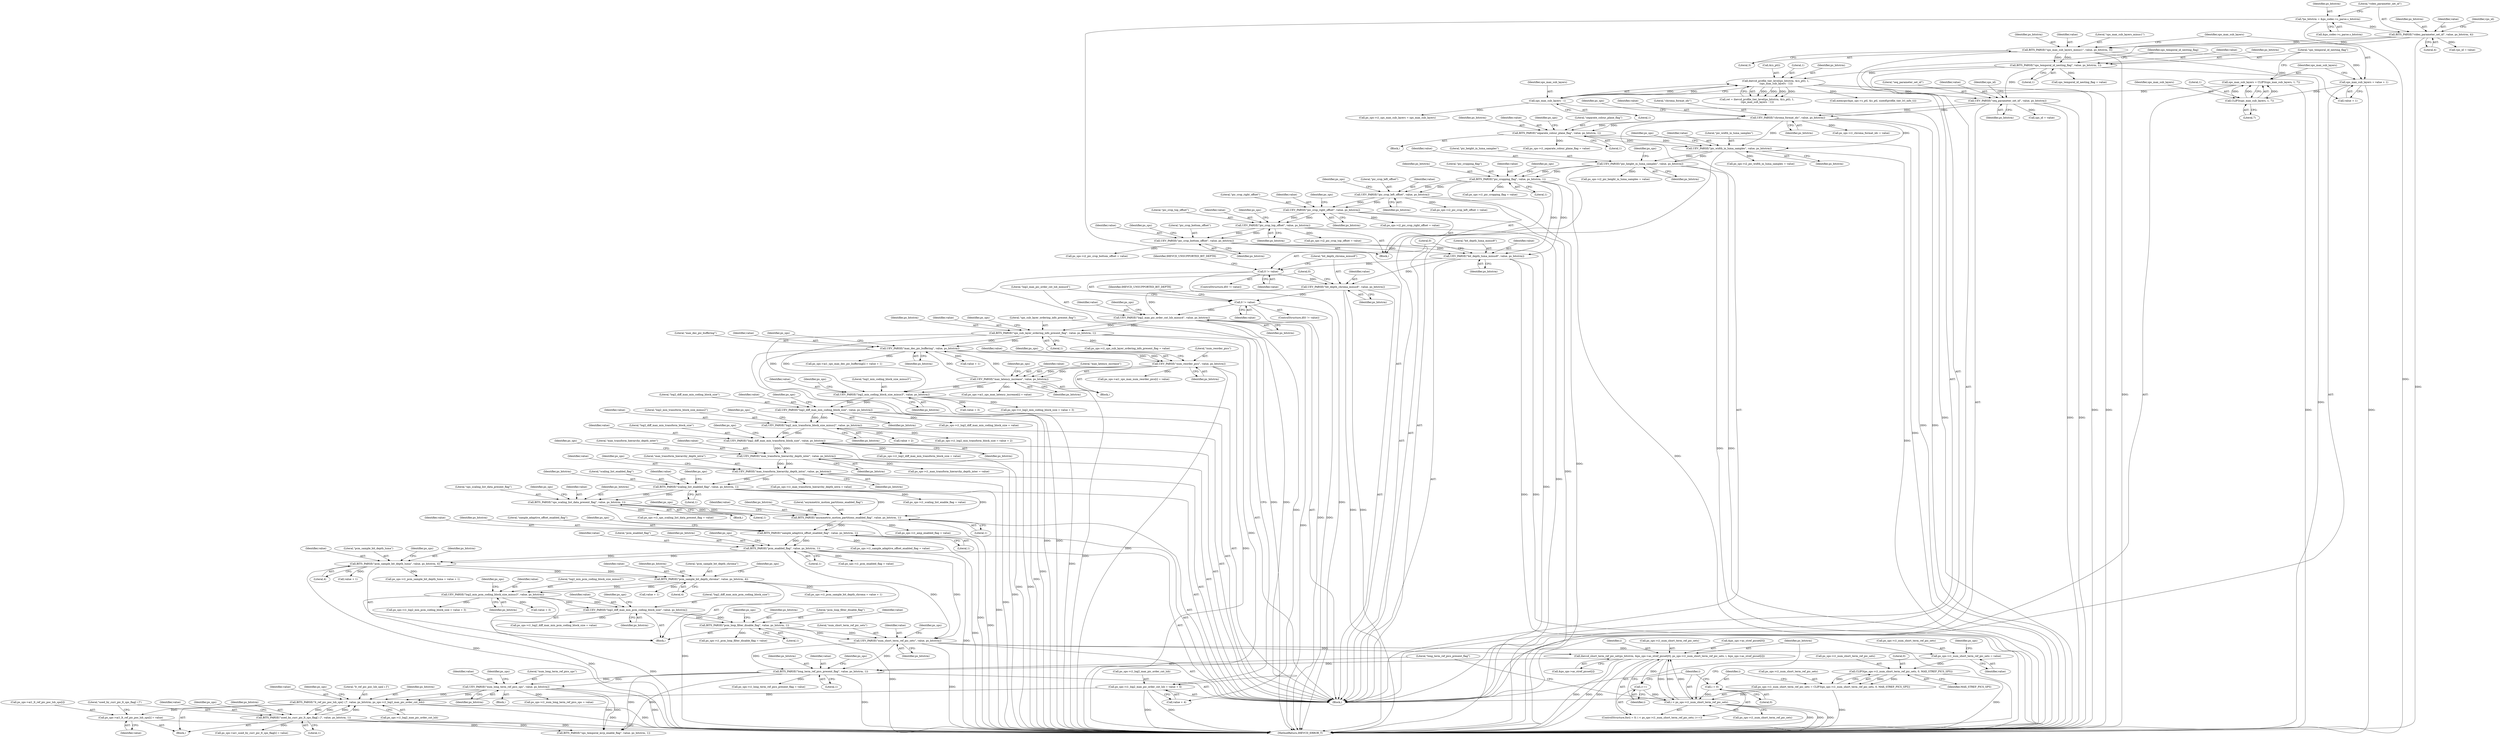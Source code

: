 digraph "0_Android_1ab5ce7e42feccd49e49752e6f58f9097ac5d254@pointer" {
"1000958" [label="(Call,ps_sps->ai1_lt_ref_pic_poc_lsb_sps[i] = value)"];
"1000951" [label="(Call,BITS_PARSE(\"lt_ref_pic_poc_lsb_sps[ i ]\", value, ps_bitstrm, ps_sps->i1_log2_max_pic_order_cnt_lsb))"];
"1000930" [label="(Call,UEV_PARSE(\"num_long_term_ref_pics_sps\", value, ps_bitstrm))"];
"1000915" [label="(Call,BITS_PARSE(\"long_term_ref_pics_present_flag\", value, ps_bitstrm, 1))"];
"1000867" [label="(Call,UEV_PARSE(\"num_short_term_ref_pic_sets\", value, ps_bitstrm))"];
"1000857" [label="(Call,BITS_PARSE(\"pcm_loop_filter_disable_flag\", value, ps_bitstrm, 1))"];
"1000848" [label="(Call,UEV_PARSE(\"log2_diff_max_min_pcm_coding_block_size\", value, ps_bitstrm))"];
"1000837" [label="(Call,UEV_PARSE(\"log2_min_pcm_coding_block_size_minus3\", value, ps_bitstrm))"];
"1000825" [label="(Call,BITS_PARSE(\"pcm_sample_bit_depth_chroma\", value, ps_bitstrm, 4))"];
"1000813" [label="(Call,BITS_PARSE(\"pcm_sample_bit_depth_luma\", value, ps_bitstrm, 4))"];
"1000798" [label="(Call,BITS_PARSE(\"pcm_enabled_flag\", value, ps_bitstrm, 1))"];
"1000788" [label="(Call,BITS_PARSE(\"sample_adaptive_offset_enabled_flag\", value, ps_bitstrm, 1))"];
"1000778" [label="(Call,BITS_PARSE(\"asymmetric_motion_partitions_enabled_flag\", value, ps_bitstrm, 1))"];
"1000753" [label="(Call,BITS_PARSE(\"sps_scaling_list_data_present_flag\", value, ps_bitstrm, 1))"];
"1000734" [label="(Call,BITS_PARSE(\"scaling_list_enabled_flag\", value, ps_bitstrm, 1))"];
"1000725" [label="(Call,UEV_PARSE(\"max_transform_hierarchy_depth_intra\", value, ps_bitstrm))"];
"1000716" [label="(Call,UEV_PARSE(\"max_transform_hierarchy_depth_inter\", value, ps_bitstrm))"];
"1000634" [label="(Call,UEV_PARSE(\"log2_diff_max_min_transform_block_size\", value, ps_bitstrm))"];
"1000623" [label="(Call,UEV_PARSE(\"log2_min_transform_block_size_minus2\", value, ps_bitstrm))"];
"1000614" [label="(Call,UEV_PARSE(\"log2_diff_max_min_coding_block_size\", value, ps_bitstrm))"];
"1000603" [label="(Call,UEV_PARSE(\"log2_min_coding_block_size_minus3\", value, ps_bitstrm))"];
"1000511" [label="(Call,BITS_PARSE(\"sps_sub_layer_ordering_info_present_flag\", value, ps_bitstrm, 1))"];
"1000500" [label="(Call,UEV_PARSE(\"log2_max_pic_order_cnt_lsb_minus4\", value, ps_bitstrm))"];
"1000495" [label="(Call,0 != value)"];
"1000490" [label="(Call,UEV_PARSE(\"bit_depth_chroma_minus8\", value, ps_bitstrm))"];
"1000485" [label="(Call,0 != value)"];
"1000480" [label="(Call,UEV_PARSE(\"bit_depth_luma_minus8\", value, ps_bitstrm))"];
"1000449" [label="(Call,UEV_PARSE(\"pic_crop_bottom_offset\", value, ps_bitstrm))"];
"1000440" [label="(Call,UEV_PARSE(\"pic_crop_top_offset\", value, ps_bitstrm))"];
"1000431" [label="(Call,UEV_PARSE(\"pic_crop_right_offset\", value, ps_bitstrm))"];
"1000422" [label="(Call,UEV_PARSE(\"pic_crop_left_offset\", value, ps_bitstrm))"];
"1000407" [label="(Call,BITS_PARSE(\"pic_cropping_flag\", value, ps_bitstrm, 1))"];
"1000313" [label="(Call,UEV_PARSE(\"pic_height_in_luma_samples\", value, ps_bitstrm))"];
"1000304" [label="(Call,UEV_PARSE(\"pic_width_in_luma_samples\", value, ps_bitstrm))"];
"1000287" [label="(Call,BITS_PARSE(\"separate_colour_plane_flag\", value, ps_bitstrm, 1))"];
"1000253" [label="(Call,UEV_PARSE(\"chroma_format_idc\", value, ps_bitstrm))"];
"1000182" [label="(Call,UEV_PARSE(\"seq_parameter_set_id\", value, ps_bitstrm))"];
"1000164" [label="(Call,BITS_PARSE(\"sps_temporal_id_nesting_flag\", value, ps_bitstrm, 1))"];
"1000148" [label="(Call,BITS_PARSE(\"sps_max_sub_layers_minus1\", value, ps_bitstrm, 3))"];
"1000132" [label="(Call,BITS_PARSE(\"video_parameter_set_id\", value, ps_bitstrm, 4))"];
"1000124" [label="(Call,*ps_bitstrm = &ps_codec->s_parse.s_bitstrm)"];
"1000174" [label="(Call,ihevcd_profile_tier_level(ps_bitstrm, &(s_ptl), 1,\n (sps_max_sub_layers - 1)))"];
"1000179" [label="(Call,sps_max_sub_layers - 1)"];
"1000158" [label="(Call,sps_max_sub_layers = CLIP3(sps_max_sub_layers, 1, 7))"];
"1000160" [label="(Call,CLIP3(sps_max_sub_layers, 1, 7))"];
"1000153" [label="(Call,sps_max_sub_layers = value + 1)"];
"1000592" [label="(Call,UEV_PARSE(\"max_latency_increase\", value, ps_bitstrm))"];
"1000566" [label="(Call,UEV_PARSE(\"num_reorder_pics\", value, ps_bitstrm))"];
"1000542" [label="(Call,UEV_PARSE(\"max_dec_pic_buffering\", value, ps_bitstrm))"];
"1000897" [label="(Call,ihevcd_short_term_ref_pic_set(ps_bitstrm, &ps_sps->as_stref_picset[0], ps_sps->i1_num_short_term_ref_pic_sets, i, &ps_sps->as_stref_picset[i]))"];
"1000890" [label="(Call,i < ps_sps->i1_num_short_term_ref_pic_sets)"];
"1000887" [label="(Call,i = 0)"];
"1000895" [label="(Call,i++)"];
"1000876" [label="(Call,ps_sps->i1_num_short_term_ref_pic_sets = CLIP3(ps_sps->i1_num_short_term_ref_pic_sets, 0, MAX_STREF_PICS_SPS))"];
"1000880" [label="(Call,CLIP3(ps_sps->i1_num_short_term_ref_pic_sets, 0, MAX_STREF_PICS_SPS))"];
"1000871" [label="(Call,ps_sps->i1_num_short_term_ref_pic_sets = value)"];
"1000965" [label="(Call,BITS_PARSE(\"used_by_curr_pic_lt_sps_flag[ i ]\", value, ps_bitstrm, 1))"];
"1000504" [label="(Call,ps_sps->i1_log2_max_pic_order_cnt_lsb = value + 4)"];
"1000716" [label="(Call,UEV_PARSE(\"max_transform_hierarchy_depth_inter\", value, ps_bitstrm))"];
"1000494" [label="(ControlStructure,if(0 != value))"];
"1000568" [label="(Identifier,value)"];
"1000887" [label="(Call,i = 0)"];
"1000310" [label="(Identifier,ps_sps)"];
"1000839" [label="(Identifier,value)"];
"1000966" [label="(Literal,\"used_by_curr_pic_lt_sps_flag[ i ]\")"];
"1000959" [label="(Call,ps_sps->ai1_lt_ref_pic_poc_lsb_sps[i])"];
"1000792" [label="(Literal,1)"];
"1000931" [label="(Literal,\"num_long_term_ref_pics_sps\")"];
"1000725" [label="(Call,UEV_PARSE(\"max_transform_hierarchy_depth_intra\", value, ps_bitstrm))"];
"1000614" [label="(Call,UEV_PARSE(\"log2_diff_max_min_coding_block_size\", value, ps_bitstrm))"];
"1000609" [label="(Identifier,ps_sps)"];
"1000916" [label="(Literal,\"long_term_ref_pics_present_flag\")"];
"1000126" [label="(Call,&ps_codec->s_parse.s_bitstrm)"];
"1000181" [label="(Literal,1)"];
"1000970" [label="(Call,ps_sps->ai1_used_by_curr_pic_lt_sps_flag[i] = value)"];
"1000953" [label="(Identifier,value)"];
"1000599" [label="(Identifier,ps_sps)"];
"1000440" [label="(Call,UEV_PARSE(\"pic_crop_top_offset\", value, ps_bitstrm))"];
"1000898" [label="(Identifier,ps_bitstrm)"];
"1000434" [label="(Identifier,ps_bitstrm)"];
"1000135" [label="(Identifier,ps_bitstrm)"];
"1000149" [label="(Literal,\"sps_max_sub_layers_minus1\")"];
"1000728" [label="(Identifier,ps_bitstrm)"];
"1000502" [label="(Identifier,value)"];
"1000449" [label="(Call,UEV_PARSE(\"pic_crop_bottom_offset\", value, ps_bitstrm))"];
"1000876" [label="(Call,ps_sps->i1_num_short_term_ref_pic_sets = CLIP3(ps_sps->i1_num_short_term_ref_pic_sets, 0, MAX_STREF_PICS_SPS))"];
"1000182" [label="(Call,UEV_PARSE(\"seq_parameter_set_id\", value, ps_bitstrm))"];
"1000596" [label="(Call,ps_sps->ai1_sps_max_latency_increase[i] = value)"];
"1000549" [label="(Identifier,ps_sps)"];
"1000453" [label="(Call,ps_sps->i2_pic_crop_bottom_offset = value)"];
"1000259" [label="(Identifier,ps_sps)"];
"1000496" [label="(Literal,0)"];
"1000782" [label="(Literal,1)"];
"1000838" [label="(Literal,\"log2_min_pcm_coding_block_size_minus3\")"];
"1000834" [label="(Call,value + 1)"];
"1000758" [label="(Call,ps_sps->i1_sps_scaling_list_data_present_flag = value)"];
"1000506" [label="(Identifier,ps_sps)"];
"1000441" [label="(Literal,\"pic_crop_top_offset\")"];
"1000890" [label="(Call,i < ps_sps->i1_num_short_term_ref_pic_sets)"];
"1000895" [label="(Call,i++)"];
"1000818" [label="(Call,ps_sps->i1_pcm_sample_bit_depth_luma = value + 1)"];
"1000877" [label="(Call,ps_sps->i1_num_short_term_ref_pic_sets)"];
"1000815" [label="(Identifier,value)"];
"1000313" [label="(Call,UEV_PARSE(\"pic_height_in_luma_samples\", value, ps_bitstrm))"];
"1000306" [label="(Identifier,value)"];
"1000421" [label="(Block,)"];
"1000253" [label="(Call,UEV_PARSE(\"chroma_format_idc\", value, ps_bitstrm))"];
"1000867" [label="(Call,UEV_PARSE(\"num_short_term_ref_pic_sets\", value, ps_bitstrm))"];
"1000798" [label="(Call,BITS_PARSE(\"pcm_enabled_flag\", value, ps_bitstrm, 1))"];
"1000546" [label="(Call,ps_sps->ai1_sps_max_dec_pic_buffering[i] = value + 1)"];
"1000515" [label="(Literal,1)"];
"1000489" [label="(Identifier,IHEVCD_UNSUPPORTED_BIT_DEPTH)"];
"1000800" [label="(Identifier,value)"];
"1000158" [label="(Call,sps_max_sub_layers = CLIP3(sps_max_sub_layers, 1, 7))"];
"1000626" [label="(Identifier,ps_bitstrm)"];
"1000132" [label="(Call,BITS_PARSE(\"video_parameter_set_id\", value, ps_bitstrm, 4))"];
"1000286" [label="(Block,)"];
"1000961" [label="(Identifier,ps_sps)"];
"1000884" [label="(Literal,0)"];
"1000125" [label="(Identifier,ps_bitstrm)"];
"1000495" [label="(Call,0 != value)"];
"1000159" [label="(Identifier,sps_max_sub_layers)"];
"1000183" [label="(Literal,\"seq_parameter_set_id\")"];
"1000485" [label="(Call,0 != value)"];
"1000443" [label="(Identifier,ps_bitstrm)"];
"1000760" [label="(Identifier,ps_sps)"];
"1000184" [label="(Identifier,value)"];
"1000825" [label="(Call,BITS_PARSE(\"pcm_sample_bit_depth_chroma\", value, ps_bitstrm, 4))"];
"1000161" [label="(Identifier,sps_max_sub_layers)"];
"1000841" [label="(Call,ps_sps->i1_log2_min_pcm_coding_block_size = value + 3)"];
"1000624" [label="(Literal,\"log2_min_transform_block_size_minus2\")"];
"1000428" [label="(Identifier,ps_sps)"];
"1000545" [label="(Identifier,ps_bitstrm)"];
"1000918" [label="(Identifier,ps_bitstrm)"];
"1000892" [label="(Call,ps_sps->i1_num_short_term_ref_pic_sets)"];
"1000881" [label="(Call,ps_sps->i1_num_short_term_ref_pic_sets)"];
"1000799" [label="(Literal,\"pcm_enabled_flag\")"];
"1000843" [label="(Identifier,ps_sps)"];
"1000869" [label="(Identifier,value)"];
"1000977" [label="(Call,BITS_PARSE(\"sps_temporal_mvp_enable_flag\", value, ps_bitstrm, 1))"];
"1000814" [label="(Literal,\"pcm_sample_bit_depth_luma\")"];
"1000737" [label="(Identifier,ps_bitstrm)"];
"1000817" [label="(Literal,4)"];
"1000717" [label="(Literal,\"max_transform_hierarchy_depth_inter\")"];
"1000629" [label="(Identifier,ps_sps)"];
"1000719" [label="(Identifier,ps_bitstrm)"];
"1000425" [label="(Identifier,ps_bitstrm)"];
"1000437" [label="(Identifier,ps_sps)"];
"1000422" [label="(Call,UEV_PARSE(\"pic_crop_left_offset\", value, ps_bitstrm))"];
"1000451" [label="(Identifier,value)"];
"1000595" [label="(Identifier,ps_bitstrm)"];
"1000317" [label="(Call,ps_sps->i2_pic_height_in_luma_samples = value)"];
"1000801" [label="(Identifier,ps_bitstrm)"];
"1000592" [label="(Call,UEV_PARSE(\"max_latency_increase\", value, ps_bitstrm))"];
"1000748" [label="(Block,)"];
"1000886" [label="(ControlStructure,for(i = 0; i < ps_sps->i1_num_short_term_ref_pic_sets; i++))"];
"1000872" [label="(Call,ps_sps->i1_num_short_term_ref_pic_sets)"];
"1000493" [label="(Identifier,ps_bitstrm)"];
"1000410" [label="(Identifier,ps_bitstrm)"];
"1000920" [label="(Call,ps_sps->i1_long_term_ref_pics_present_flag = value)"];
"1000873" [label="(Identifier,ps_sps)"];
"1000955" [label="(Call,ps_sps->i1_log2_max_pic_order_cnt_lsb)"];
"1000735" [label="(Literal,\"scaling_list_enabled_flag\")"];
"1000850" [label="(Identifier,value)"];
"1000832" [label="(Identifier,ps_sps)"];
"1000611" [label="(Call,value + 3)"];
"1000512" [label="(Literal,\"sps_sub_layer_ordering_info_present_flag\")"];
"1000432" [label="(Literal,\"pic_crop_right_offset\")"];
"1000255" [label="(Identifier,value)"];
"1000636" [label="(Identifier,value)"];
"1000187" [label="(Identifier,sps_id)"];
"1000790" [label="(Identifier,value)"];
"1000292" [label="(Call,ps_sps->i1_separate_colour_plane_flag = value)"];
"1000491" [label="(Literal,\"bit_depth_chroma_minus8\")"];
"1000511" [label="(Call,BITS_PARSE(\"sps_sub_layer_ordering_info_present_flag\", value, ps_bitstrm, 1))"];
"1000294" [label="(Identifier,ps_sps)"];
"1000604" [label="(Literal,\"log2_min_coding_block_size_minus3\")"];
"1000908" [label="(Identifier,i)"];
"1000481" [label="(Literal,\"bit_depth_luma_minus8\")"];
"1000727" [label="(Identifier,value)"];
"1000635" [label="(Literal,\"log2_diff_max_min_transform_block_size\")"];
"1000617" [label="(Identifier,ps_bitstrm)"];
"1000497" [label="(Identifier,value)"];
"1000166" [label="(Identifier,value)"];
"1000160" [label="(Call,CLIP3(sps_max_sub_layers, 1, 7))"];
"1000868" [label="(Literal,\"num_short_term_ref_pic_sets\")"];
"1000500" [label="(Call,UEV_PARSE(\"log2_max_pic_order_cnt_lsb_minus4\", value, ps_bitstrm))"];
"1000573" [label="(Identifier,ps_sps)"];
"1001336" [label="(MethodReturn,IHEVCD_ERROR_T)"];
"1000518" [label="(Identifier,ps_sps)"];
"1000174" [label="(Call,ihevcd_profile_tier_level(ps_bitstrm, &(s_ptl), 1,\n (sps_max_sub_layers - 1)))"];
"1000167" [label="(Identifier,ps_bitstrm)"];
"1000933" [label="(Identifier,ps_bitstrm)"];
"1000930" [label="(Call,UEV_PARSE(\"num_long_term_ref_pics_sps\", value, ps_bitstrm))"];
"1000631" [label="(Call,value + 2)"];
"1000870" [label="(Identifier,ps_bitstrm)"];
"1000820" [label="(Identifier,ps_sps)"];
"1000864" [label="(Identifier,ps_sps)"];
"1000634" [label="(Call,UEV_PARSE(\"log2_diff_max_min_transform_block_size\", value, ps_bitstrm))"];
"1000486" [label="(Literal,0)"];
"1000304" [label="(Call,UEV_PARSE(\"pic_width_in_luma_samples\", value, ps_bitstrm))"];
"1000952" [label="(Literal,\"lt_ref_pic_poc_lsb_sps[ i ]\")"];
"1000720" [label="(Call,ps_sps->i1_max_transform_hierarchy_depth_inter = value)"];
"1000501" [label="(Literal,\"log2_max_pic_order_cnt_lsb_minus4\")"];
"1000423" [label="(Literal,\"pic_crop_left_offset\")"];
"1000170" [label="(Identifier,sps_temporal_id_nesting_flag)"];
"1000875" [label="(Identifier,value)"];
"1000783" [label="(Call,ps_sps->i1_amp_enabled_flag = value)"];
"1000168" [label="(Literal,1)"];
"1000288" [label="(Literal,\"separate_colour_plane_flag\")"];
"1000967" [label="(Identifier,value)"];
"1000455" [label="(Identifier,ps_sps)"];
"1000291" [label="(Literal,1)"];
"1000178" [label="(Literal,1)"];
"1000483" [label="(Identifier,ps_bitstrm)"];
"1000755" [label="(Identifier,value)"];
"1000851" [label="(Identifier,ps_bitstrm)"];
"1000180" [label="(Identifier,sps_max_sub_layers)"];
"1000905" [label="(Call,ps_sps->i1_num_short_term_ref_pic_sets)"];
"1000889" [label="(Literal,0)"];
"1000638" [label="(Call,ps_sps->i1_log2_diff_max_min_transform_block_size = value)"];
"1000185" [label="(Identifier,ps_bitstrm)"];
"1000802" [label="(Literal,1)"];
"1000133" [label="(Literal,\"video_parameter_set_id\")"];
"1000897" [label="(Call,ihevcd_short_term_ref_pic_set(ps_bitstrm, &ps_sps->as_stref_picset[0], ps_sps->i1_num_short_term_ref_pic_sets, i, &ps_sps->as_stref_picset[i]))"];
"1000426" [label="(Call,ps_sps->i2_pic_crop_left_offset = value)"];
"1000932" [label="(Identifier,value)"];
"1000514" [label="(Identifier,ps_bitstrm)"];
"1000862" [label="(Call,ps_sps->i1_pcm_loop_filter_disable_flag = value)"];
"1000738" [label="(Literal,1)"];
"1000616" [label="(Identifier,value)"];
"1000936" [label="(Identifier,ps_sps)"];
"1000620" [label="(Identifier,ps_sps)"];
"1000791" [label="(Identifier,ps_bitstrm)"];
"1000314" [label="(Literal,\"pic_height_in_luma_samples\")"];
"1000287" [label="(Call,BITS_PARSE(\"separate_colour_plane_flag\", value, ps_bitstrm, 1))"];
"1000857" [label="(Call,BITS_PARSE(\"pcm_loop_filter_disable_flag\", value, ps_bitstrm, 1))"];
"1000618" [label="(Call,ps_sps->i1_log2_diff_max_min_coding_block_size = value)"];
"1000154" [label="(Identifier,sps_max_sub_layers)"];
"1000607" [label="(Call,ps_sps->i1_log2_min_coding_block_size = value + 3)"];
"1000505" [label="(Call,ps_sps->i1_log2_max_pic_order_cnt_lsb)"];
"1000954" [label="(Identifier,ps_bitstrm)"];
"1000424" [label="(Identifier,value)"];
"1000917" [label="(Identifier,value)"];
"1000136" [label="(Literal,4)"];
"1000973" [label="(Identifier,ps_sps)"];
"1000718" [label="(Identifier,value)"];
"1000155" [label="(Call,value + 1)"];
"1000965" [label="(Call,BITS_PARSE(\"used_by_curr_pic_lt_sps_flag[ i ]\", value, ps_bitstrm, 1))"];
"1000137" [label="(Call,vps_id = value)"];
"1000433" [label="(Identifier,value)"];
"1000627" [label="(Call,ps_sps->i1_log2_min_transform_block_size = value + 2)"];
"1000785" [label="(Identifier,ps_sps)"];
"1000860" [label="(Identifier,ps_bitstrm)"];
"1000637" [label="(Identifier,ps_bitstrm)"];
"1000780" [label="(Identifier,value)"];
"1000319" [label="(Identifier,ps_sps)"];
"1000570" [label="(Call,ps_sps->ai1_sps_max_num_reorder_pics[i] = value)"];
"1000552" [label="(Call,value + 1)"];
"1000968" [label="(Identifier,ps_bitstrm)"];
"1000951" [label="(Call,BITS_PARSE(\"lt_ref_pic_poc_lsb_sps[ i ]\", value, ps_bitstrm, ps_sps->i1_log2_max_pic_order_cnt_lsb))"];
"1000315" [label="(Identifier,value)"];
"1000431" [label="(Call,UEV_PARSE(\"pic_crop_right_offset\", value, ps_bitstrm))"];
"1000162" [label="(Literal,1)"];
"1000503" [label="(Identifier,ps_bitstrm)"];
"1000508" [label="(Call,value + 4)"];
"1000739" [label="(Call,ps_sps->i1_scaling_list_enable_flag = value)"];
"1000407" [label="(Call,BITS_PARSE(\"pic_cropping_flag\", value, ps_bitstrm, 1))"];
"1000793" [label="(Call,ps_sps->i1_sample_adaptive_offset_enabled_flag = value)"];
"1000594" [label="(Identifier,value)"];
"1000813" [label="(Call,BITS_PARSE(\"pcm_sample_bit_depth_luma\", value, ps_bitstrm, 4))"];
"1000615" [label="(Literal,\"log2_diff_max_min_coding_block_size\")"];
"1000442" [label="(Identifier,value)"];
"1000152" [label="(Literal,3)"];
"1000969" [label="(Literal,1)"];
"1000734" [label="(Call,BITS_PARSE(\"scaling_list_enabled_flag\", value, ps_bitstrm, 1))"];
"1000605" [label="(Identifier,value)"];
"1000444" [label="(Call,ps_sps->i2_pic_crop_top_offset = value)"];
"1000731" [label="(Identifier,ps_sps)"];
"1000164" [label="(Call,BITS_PARSE(\"sps_temporal_id_nesting_flag\", value, ps_bitstrm, 1))"];
"1000480" [label="(Call,UEV_PARSE(\"bit_depth_luma_minus8\", value, ps_bitstrm))"];
"1000827" [label="(Identifier,value)"];
"1000412" [label="(Call,ps_sps->i1_pic_cropping_flag = value)"];
"1000840" [label="(Identifier,ps_bitstrm)"];
"1000408" [label="(Literal,\"pic_cropping_flag\")"];
"1000729" [label="(Call,ps_sps->i1_max_transform_hierarchy_depth_intra = value)"];
"1000541" [label="(Block,)"];
"1000899" [label="(Call,&ps_sps->as_stref_picset[0])"];
"1000858" [label="(Literal,\"pcm_loop_filter_disable_flag\")"];
"1000603" [label="(Call,UEV_PARSE(\"log2_min_coding_block_size_minus3\", value, ps_bitstrm))"];
"1000316" [label="(Identifier,ps_bitstrm)"];
"1000543" [label="(Literal,\"max_dec_pic_buffering\")"];
"1000919" [label="(Literal,1)"];
"1000756" [label="(Identifier,ps_bitstrm)"];
"1000124" [label="(Call,*ps_bitstrm = &ps_codec->s_parse.s_bitstrm)"];
"1000450" [label="(Literal,\"pic_crop_bottom_offset\")"];
"1000736" [label="(Identifier,value)"];
"1000179" [label="(Call,sps_max_sub_layers - 1)"];
"1000513" [label="(Identifier,value)"];
"1000888" [label="(Identifier,i)"];
"1000169" [label="(Call,sps_temporal_id_nesting_flag = value)"];
"1000722" [label="(Identifier,ps_sps)"];
"1000290" [label="(Identifier,ps_bitstrm)"];
"1000134" [label="(Identifier,value)"];
"1000803" [label="(Call,ps_sps->i1_pcm_enabled_flag = value)"];
"1000816" [label="(Identifier,ps_bitstrm)"];
"1000788" [label="(Call,BITS_PARSE(\"sample_adaptive_offset_enabled_flag\", value, ps_bitstrm, 1))"];
"1000781" [label="(Identifier,ps_bitstrm)"];
"1000446" [label="(Identifier,ps_sps)"];
"1000175" [label="(Identifier,ps_bitstrm)"];
"1000871" [label="(Call,ps_sps->i1_num_short_term_ref_pic_sets = value)"];
"1000854" [label="(Identifier,ps_sps)"];
"1000852" [label="(Call,ps_sps->i1_log2_diff_max_min_pcm_coding_block_size = value)"];
"1000569" [label="(Identifier,ps_bitstrm)"];
"1000411" [label="(Literal,1)"];
"1000929" [label="(Block,)"];
"1000778" [label="(Call,BITS_PARSE(\"asymmetric_motion_partitions_enabled_flag\", value, ps_bitstrm, 1))"];
"1000482" [label="(Identifier,value)"];
"1000435" [label="(Call,ps_sps->i2_pic_crop_right_offset = value)"];
"1000544" [label="(Identifier,value)"];
"1000805" [label="(Identifier,ps_sps)"];
"1000950" [label="(Block,)"];
"1000305" [label="(Literal,\"pic_width_in_luma_samples\")"];
"1000186" [label="(Call,sps_id = value)"];
"1000779" [label="(Literal,\"asymmetric_motion_partitions_enabled_flag\")"];
"1000256" [label="(Identifier,ps_bitstrm)"];
"1000138" [label="(Identifier,vps_id)"];
"1000757" [label="(Literal,1)"];
"1000492" [label="(Identifier,value)"];
"1000499" [label="(Identifier,IHEVCD_UNSUPPORTED_BIT_DEPTH)"];
"1000566" [label="(Call,UEV_PARSE(\"num_reorder_pics\", value, ps_bitstrm))"];
"1000880" [label="(Call,CLIP3(ps_sps->i1_num_short_term_ref_pic_sets, 0, MAX_STREF_PICS_SPS))"];
"1000915" [label="(Call,BITS_PARSE(\"long_term_ref_pics_present_flag\", value, ps_bitstrm, 1))"];
"1000958" [label="(Call,ps_sps->ai1_lt_ref_pic_poc_lsb_sps[i] = value)"];
"1000172" [label="(Call,ret = ihevcd_profile_tier_level(ps_bitstrm, &(s_ptl), 1,\n (sps_max_sub_layers - 1)))"];
"1000934" [label="(Call,ps_sps->i1_num_long_term_ref_pics_sps = value)"];
"1000640" [label="(Identifier,ps_sps)"];
"1000484" [label="(ControlStructure,if(0 != value))"];
"1000789" [label="(Literal,\"sample_adaptive_offset_enabled_flag\")"];
"1000504" [label="(Call,ps_sps->i1_log2_max_pic_order_cnt_lsb = value + 4)"];
"1000859" [label="(Identifier,value)"];
"1000828" [label="(Identifier,ps_bitstrm)"];
"1000741" [label="(Identifier,ps_sps)"];
"1000606" [label="(Identifier,ps_bitstrm)"];
"1000153" [label="(Call,sps_max_sub_layers = value + 1)"];
"1000163" [label="(Literal,7)"];
"1000490" [label="(Call,UEV_PARSE(\"bit_depth_chroma_minus8\", value, ps_bitstrm))"];
"1000244" [label="(Call,memcpy(&ps_sps->s_ptl, &s_ptl, sizeof(profile_tier_lvl_info_t)))"];
"1000487" [label="(Identifier,value)"];
"1000896" [label="(Identifier,i)"];
"1000257" [label="(Call,ps_sps->i1_chroma_format_idc = value)"];
"1000452" [label="(Identifier,ps_bitstrm)"];
"1000148" [label="(Call,BITS_PARSE(\"sps_max_sub_layers_minus1\", value, ps_bitstrm, 3))"];
"1000542" [label="(Call,UEV_PARSE(\"max_dec_pic_buffering\", value, ps_bitstrm))"];
"1000826" [label="(Literal,\"pcm_sample_bit_depth_chroma\")"];
"1000176" [label="(Call,&(s_ptl))"];
"1000623" [label="(Call,UEV_PARSE(\"log2_min_transform_block_size_minus2\", value, ps_bitstrm))"];
"1000567" [label="(Literal,\"num_reorder_pics\")"];
"1000593" [label="(Literal,\"max_latency_increase\")"];
"1000795" [label="(Identifier,ps_sps)"];
"1000837" [label="(Call,UEV_PARSE(\"log2_min_pcm_coding_block_size_minus3\", value, ps_bitstrm))"];
"1000307" [label="(Identifier,ps_bitstrm)"];
"1000822" [label="(Call,value + 1)"];
"1000812" [label="(Block,)"];
"1000409" [label="(Identifier,value)"];
"1000909" [label="(Call,&ps_sps->as_stref_picset[i])"];
"1000922" [label="(Identifier,ps_sps)"];
"1000849" [label="(Literal,\"log2_diff_max_min_pcm_coding_block_size\")"];
"1000891" [label="(Identifier,i)"];
"1000753" [label="(Call,BITS_PARSE(\"sps_scaling_list_data_present_flag\", value, ps_bitstrm, 1))"];
"1000151" [label="(Identifier,ps_bitstrm)"];
"1000829" [label="(Literal,4)"];
"1000625" [label="(Identifier,value)"];
"1000229" [label="(Call,ps_sps->i1_sps_max_sub_layers = sps_max_sub_layers)"];
"1000861" [label="(Literal,1)"];
"1000516" [label="(Call,ps_sps->i1_sps_sub_layer_ordering_info_present_flag = value)"];
"1000754" [label="(Literal,\"sps_scaling_list_data_present_flag\")"];
"1000830" [label="(Call,ps_sps->i1_pcm_sample_bit_depth_chroma = value + 1)"];
"1000308" [label="(Call,ps_sps->i2_pic_width_in_luma_samples = value)"];
"1000165" [label="(Literal,\"sps_temporal_id_nesting_flag\")"];
"1000964" [label="(Identifier,value)"];
"1000885" [label="(Identifier,MAX_STREF_PICS_SPS)"];
"1000848" [label="(Call,UEV_PARSE(\"log2_diff_max_min_pcm_coding_block_size\", value, ps_bitstrm))"];
"1000108" [label="(Block,)"];
"1000845" [label="(Call,value + 3)"];
"1000289" [label="(Identifier,value)"];
"1000150" [label="(Identifier,value)"];
"1000254" [label="(Literal,\"chroma_format_idc\")"];
"1000878" [label="(Identifier,ps_sps)"];
"1000726" [label="(Literal,\"max_transform_hierarchy_depth_intra\")"];
"1000414" [label="(Identifier,ps_sps)"];
"1000958" -> "1000950"  [label="AST: "];
"1000958" -> "1000964"  [label="CFG: "];
"1000959" -> "1000958"  [label="AST: "];
"1000964" -> "1000958"  [label="AST: "];
"1000966" -> "1000958"  [label="CFG: "];
"1000958" -> "1001336"  [label="DDG: "];
"1000951" -> "1000958"  [label="DDG: "];
"1000951" -> "1000950"  [label="AST: "];
"1000951" -> "1000955"  [label="CFG: "];
"1000952" -> "1000951"  [label="AST: "];
"1000953" -> "1000951"  [label="AST: "];
"1000954" -> "1000951"  [label="AST: "];
"1000955" -> "1000951"  [label="AST: "];
"1000961" -> "1000951"  [label="CFG: "];
"1000951" -> "1001336"  [label="DDG: "];
"1000951" -> "1001336"  [label="DDG: "];
"1000930" -> "1000951"  [label="DDG: "];
"1000930" -> "1000951"  [label="DDG: "];
"1000965" -> "1000951"  [label="DDG: "];
"1000965" -> "1000951"  [label="DDG: "];
"1000504" -> "1000951"  [label="DDG: "];
"1000951" -> "1000965"  [label="DDG: "];
"1000951" -> "1000965"  [label="DDG: "];
"1000930" -> "1000929"  [label="AST: "];
"1000930" -> "1000933"  [label="CFG: "];
"1000931" -> "1000930"  [label="AST: "];
"1000932" -> "1000930"  [label="AST: "];
"1000933" -> "1000930"  [label="AST: "];
"1000936" -> "1000930"  [label="CFG: "];
"1000930" -> "1001336"  [label="DDG: "];
"1000915" -> "1000930"  [label="DDG: "];
"1000915" -> "1000930"  [label="DDG: "];
"1000930" -> "1000934"  [label="DDG: "];
"1000930" -> "1000977"  [label="DDG: "];
"1000930" -> "1000977"  [label="DDG: "];
"1000915" -> "1000108"  [label="AST: "];
"1000915" -> "1000919"  [label="CFG: "];
"1000916" -> "1000915"  [label="AST: "];
"1000917" -> "1000915"  [label="AST: "];
"1000918" -> "1000915"  [label="AST: "];
"1000919" -> "1000915"  [label="AST: "];
"1000922" -> "1000915"  [label="CFG: "];
"1000915" -> "1001336"  [label="DDG: "];
"1000867" -> "1000915"  [label="DDG: "];
"1000867" -> "1000915"  [label="DDG: "];
"1000897" -> "1000915"  [label="DDG: "];
"1000915" -> "1000920"  [label="DDG: "];
"1000915" -> "1000977"  [label="DDG: "];
"1000915" -> "1000977"  [label="DDG: "];
"1000867" -> "1000108"  [label="AST: "];
"1000867" -> "1000870"  [label="CFG: "];
"1000868" -> "1000867"  [label="AST: "];
"1000869" -> "1000867"  [label="AST: "];
"1000870" -> "1000867"  [label="AST: "];
"1000873" -> "1000867"  [label="CFG: "];
"1000867" -> "1001336"  [label="DDG: "];
"1000857" -> "1000867"  [label="DDG: "];
"1000857" -> "1000867"  [label="DDG: "];
"1000798" -> "1000867"  [label="DDG: "];
"1000798" -> "1000867"  [label="DDG: "];
"1000867" -> "1000871"  [label="DDG: "];
"1000867" -> "1000897"  [label="DDG: "];
"1000857" -> "1000812"  [label="AST: "];
"1000857" -> "1000861"  [label="CFG: "];
"1000858" -> "1000857"  [label="AST: "];
"1000859" -> "1000857"  [label="AST: "];
"1000860" -> "1000857"  [label="AST: "];
"1000861" -> "1000857"  [label="AST: "];
"1000864" -> "1000857"  [label="CFG: "];
"1000857" -> "1001336"  [label="DDG: "];
"1000848" -> "1000857"  [label="DDG: "];
"1000848" -> "1000857"  [label="DDG: "];
"1000857" -> "1000862"  [label="DDG: "];
"1000848" -> "1000812"  [label="AST: "];
"1000848" -> "1000851"  [label="CFG: "];
"1000849" -> "1000848"  [label="AST: "];
"1000850" -> "1000848"  [label="AST: "];
"1000851" -> "1000848"  [label="AST: "];
"1000854" -> "1000848"  [label="CFG: "];
"1000848" -> "1001336"  [label="DDG: "];
"1000837" -> "1000848"  [label="DDG: "];
"1000837" -> "1000848"  [label="DDG: "];
"1000848" -> "1000852"  [label="DDG: "];
"1000837" -> "1000812"  [label="AST: "];
"1000837" -> "1000840"  [label="CFG: "];
"1000838" -> "1000837"  [label="AST: "];
"1000839" -> "1000837"  [label="AST: "];
"1000840" -> "1000837"  [label="AST: "];
"1000843" -> "1000837"  [label="CFG: "];
"1000837" -> "1001336"  [label="DDG: "];
"1000825" -> "1000837"  [label="DDG: "];
"1000825" -> "1000837"  [label="DDG: "];
"1000837" -> "1000841"  [label="DDG: "];
"1000837" -> "1000845"  [label="DDG: "];
"1000825" -> "1000812"  [label="AST: "];
"1000825" -> "1000829"  [label="CFG: "];
"1000826" -> "1000825"  [label="AST: "];
"1000827" -> "1000825"  [label="AST: "];
"1000828" -> "1000825"  [label="AST: "];
"1000829" -> "1000825"  [label="AST: "];
"1000832" -> "1000825"  [label="CFG: "];
"1000825" -> "1001336"  [label="DDG: "];
"1000813" -> "1000825"  [label="DDG: "];
"1000813" -> "1000825"  [label="DDG: "];
"1000825" -> "1000830"  [label="DDG: "];
"1000825" -> "1000834"  [label="DDG: "];
"1000813" -> "1000812"  [label="AST: "];
"1000813" -> "1000817"  [label="CFG: "];
"1000814" -> "1000813"  [label="AST: "];
"1000815" -> "1000813"  [label="AST: "];
"1000816" -> "1000813"  [label="AST: "];
"1000817" -> "1000813"  [label="AST: "];
"1000820" -> "1000813"  [label="CFG: "];
"1000813" -> "1001336"  [label="DDG: "];
"1000798" -> "1000813"  [label="DDG: "];
"1000798" -> "1000813"  [label="DDG: "];
"1000813" -> "1000818"  [label="DDG: "];
"1000813" -> "1000822"  [label="DDG: "];
"1000798" -> "1000108"  [label="AST: "];
"1000798" -> "1000802"  [label="CFG: "];
"1000799" -> "1000798"  [label="AST: "];
"1000800" -> "1000798"  [label="AST: "];
"1000801" -> "1000798"  [label="AST: "];
"1000802" -> "1000798"  [label="AST: "];
"1000805" -> "1000798"  [label="CFG: "];
"1000798" -> "1001336"  [label="DDG: "];
"1000788" -> "1000798"  [label="DDG: "];
"1000788" -> "1000798"  [label="DDG: "];
"1000798" -> "1000803"  [label="DDG: "];
"1000788" -> "1000108"  [label="AST: "];
"1000788" -> "1000792"  [label="CFG: "];
"1000789" -> "1000788"  [label="AST: "];
"1000790" -> "1000788"  [label="AST: "];
"1000791" -> "1000788"  [label="AST: "];
"1000792" -> "1000788"  [label="AST: "];
"1000795" -> "1000788"  [label="CFG: "];
"1000788" -> "1001336"  [label="DDG: "];
"1000778" -> "1000788"  [label="DDG: "];
"1000778" -> "1000788"  [label="DDG: "];
"1000788" -> "1000793"  [label="DDG: "];
"1000778" -> "1000108"  [label="AST: "];
"1000778" -> "1000782"  [label="CFG: "];
"1000779" -> "1000778"  [label="AST: "];
"1000780" -> "1000778"  [label="AST: "];
"1000781" -> "1000778"  [label="AST: "];
"1000782" -> "1000778"  [label="AST: "];
"1000785" -> "1000778"  [label="CFG: "];
"1000778" -> "1001336"  [label="DDG: "];
"1000753" -> "1000778"  [label="DDG: "];
"1000753" -> "1000778"  [label="DDG: "];
"1000734" -> "1000778"  [label="DDG: "];
"1000734" -> "1000778"  [label="DDG: "];
"1000778" -> "1000783"  [label="DDG: "];
"1000753" -> "1000748"  [label="AST: "];
"1000753" -> "1000757"  [label="CFG: "];
"1000754" -> "1000753"  [label="AST: "];
"1000755" -> "1000753"  [label="AST: "];
"1000756" -> "1000753"  [label="AST: "];
"1000757" -> "1000753"  [label="AST: "];
"1000760" -> "1000753"  [label="CFG: "];
"1000753" -> "1001336"  [label="DDG: "];
"1000734" -> "1000753"  [label="DDG: "];
"1000734" -> "1000753"  [label="DDG: "];
"1000753" -> "1000758"  [label="DDG: "];
"1000734" -> "1000108"  [label="AST: "];
"1000734" -> "1000738"  [label="CFG: "];
"1000735" -> "1000734"  [label="AST: "];
"1000736" -> "1000734"  [label="AST: "];
"1000737" -> "1000734"  [label="AST: "];
"1000738" -> "1000734"  [label="AST: "];
"1000741" -> "1000734"  [label="CFG: "];
"1000734" -> "1001336"  [label="DDG: "];
"1000725" -> "1000734"  [label="DDG: "];
"1000725" -> "1000734"  [label="DDG: "];
"1000734" -> "1000739"  [label="DDG: "];
"1000725" -> "1000108"  [label="AST: "];
"1000725" -> "1000728"  [label="CFG: "];
"1000726" -> "1000725"  [label="AST: "];
"1000727" -> "1000725"  [label="AST: "];
"1000728" -> "1000725"  [label="AST: "];
"1000731" -> "1000725"  [label="CFG: "];
"1000725" -> "1001336"  [label="DDG: "];
"1000716" -> "1000725"  [label="DDG: "];
"1000716" -> "1000725"  [label="DDG: "];
"1000725" -> "1000729"  [label="DDG: "];
"1000716" -> "1000108"  [label="AST: "];
"1000716" -> "1000719"  [label="CFG: "];
"1000717" -> "1000716"  [label="AST: "];
"1000718" -> "1000716"  [label="AST: "];
"1000719" -> "1000716"  [label="AST: "];
"1000722" -> "1000716"  [label="CFG: "];
"1000716" -> "1001336"  [label="DDG: "];
"1000634" -> "1000716"  [label="DDG: "];
"1000634" -> "1000716"  [label="DDG: "];
"1000716" -> "1000720"  [label="DDG: "];
"1000634" -> "1000108"  [label="AST: "];
"1000634" -> "1000637"  [label="CFG: "];
"1000635" -> "1000634"  [label="AST: "];
"1000636" -> "1000634"  [label="AST: "];
"1000637" -> "1000634"  [label="AST: "];
"1000640" -> "1000634"  [label="CFG: "];
"1000634" -> "1001336"  [label="DDG: "];
"1000634" -> "1001336"  [label="DDG: "];
"1000623" -> "1000634"  [label="DDG: "];
"1000623" -> "1000634"  [label="DDG: "];
"1000634" -> "1000638"  [label="DDG: "];
"1000623" -> "1000108"  [label="AST: "];
"1000623" -> "1000626"  [label="CFG: "];
"1000624" -> "1000623"  [label="AST: "];
"1000625" -> "1000623"  [label="AST: "];
"1000626" -> "1000623"  [label="AST: "];
"1000629" -> "1000623"  [label="CFG: "];
"1000623" -> "1001336"  [label="DDG: "];
"1000614" -> "1000623"  [label="DDG: "];
"1000614" -> "1000623"  [label="DDG: "];
"1000623" -> "1000627"  [label="DDG: "];
"1000623" -> "1000631"  [label="DDG: "];
"1000614" -> "1000108"  [label="AST: "];
"1000614" -> "1000617"  [label="CFG: "];
"1000615" -> "1000614"  [label="AST: "];
"1000616" -> "1000614"  [label="AST: "];
"1000617" -> "1000614"  [label="AST: "];
"1000620" -> "1000614"  [label="CFG: "];
"1000614" -> "1001336"  [label="DDG: "];
"1000603" -> "1000614"  [label="DDG: "];
"1000603" -> "1000614"  [label="DDG: "];
"1000614" -> "1000618"  [label="DDG: "];
"1000603" -> "1000108"  [label="AST: "];
"1000603" -> "1000606"  [label="CFG: "];
"1000604" -> "1000603"  [label="AST: "];
"1000605" -> "1000603"  [label="AST: "];
"1000606" -> "1000603"  [label="AST: "];
"1000609" -> "1000603"  [label="CFG: "];
"1000603" -> "1001336"  [label="DDG: "];
"1000511" -> "1000603"  [label="DDG: "];
"1000511" -> "1000603"  [label="DDG: "];
"1000592" -> "1000603"  [label="DDG: "];
"1000592" -> "1000603"  [label="DDG: "];
"1000603" -> "1000607"  [label="DDG: "];
"1000603" -> "1000611"  [label="DDG: "];
"1000511" -> "1000108"  [label="AST: "];
"1000511" -> "1000515"  [label="CFG: "];
"1000512" -> "1000511"  [label="AST: "];
"1000513" -> "1000511"  [label="AST: "];
"1000514" -> "1000511"  [label="AST: "];
"1000515" -> "1000511"  [label="AST: "];
"1000518" -> "1000511"  [label="CFG: "];
"1000511" -> "1001336"  [label="DDG: "];
"1000500" -> "1000511"  [label="DDG: "];
"1000500" -> "1000511"  [label="DDG: "];
"1000511" -> "1000516"  [label="DDG: "];
"1000511" -> "1000542"  [label="DDG: "];
"1000511" -> "1000542"  [label="DDG: "];
"1000500" -> "1000108"  [label="AST: "];
"1000500" -> "1000503"  [label="CFG: "];
"1000501" -> "1000500"  [label="AST: "];
"1000502" -> "1000500"  [label="AST: "];
"1000503" -> "1000500"  [label="AST: "];
"1000506" -> "1000500"  [label="CFG: "];
"1000500" -> "1001336"  [label="DDG: "];
"1000495" -> "1000500"  [label="DDG: "];
"1000490" -> "1000500"  [label="DDG: "];
"1000500" -> "1000504"  [label="DDG: "];
"1000500" -> "1000508"  [label="DDG: "];
"1000495" -> "1000494"  [label="AST: "];
"1000495" -> "1000497"  [label="CFG: "];
"1000496" -> "1000495"  [label="AST: "];
"1000497" -> "1000495"  [label="AST: "];
"1000499" -> "1000495"  [label="CFG: "];
"1000501" -> "1000495"  [label="CFG: "];
"1000495" -> "1001336"  [label="DDG: "];
"1000495" -> "1001336"  [label="DDG: "];
"1000490" -> "1000495"  [label="DDG: "];
"1000490" -> "1000108"  [label="AST: "];
"1000490" -> "1000493"  [label="CFG: "];
"1000491" -> "1000490"  [label="AST: "];
"1000492" -> "1000490"  [label="AST: "];
"1000493" -> "1000490"  [label="AST: "];
"1000496" -> "1000490"  [label="CFG: "];
"1000490" -> "1001336"  [label="DDG: "];
"1000490" -> "1001336"  [label="DDG: "];
"1000485" -> "1000490"  [label="DDG: "];
"1000480" -> "1000490"  [label="DDG: "];
"1000485" -> "1000484"  [label="AST: "];
"1000485" -> "1000487"  [label="CFG: "];
"1000486" -> "1000485"  [label="AST: "];
"1000487" -> "1000485"  [label="AST: "];
"1000489" -> "1000485"  [label="CFG: "];
"1000491" -> "1000485"  [label="CFG: "];
"1000485" -> "1001336"  [label="DDG: "];
"1000485" -> "1001336"  [label="DDG: "];
"1000480" -> "1000485"  [label="DDG: "];
"1000480" -> "1000108"  [label="AST: "];
"1000480" -> "1000483"  [label="CFG: "];
"1000481" -> "1000480"  [label="AST: "];
"1000482" -> "1000480"  [label="AST: "];
"1000483" -> "1000480"  [label="AST: "];
"1000486" -> "1000480"  [label="CFG: "];
"1000480" -> "1001336"  [label="DDG: "];
"1000480" -> "1001336"  [label="DDG: "];
"1000449" -> "1000480"  [label="DDG: "];
"1000449" -> "1000480"  [label="DDG: "];
"1000407" -> "1000480"  [label="DDG: "];
"1000407" -> "1000480"  [label="DDG: "];
"1000449" -> "1000421"  [label="AST: "];
"1000449" -> "1000452"  [label="CFG: "];
"1000450" -> "1000449"  [label="AST: "];
"1000451" -> "1000449"  [label="AST: "];
"1000452" -> "1000449"  [label="AST: "];
"1000455" -> "1000449"  [label="CFG: "];
"1000449" -> "1001336"  [label="DDG: "];
"1000440" -> "1000449"  [label="DDG: "];
"1000440" -> "1000449"  [label="DDG: "];
"1000449" -> "1000453"  [label="DDG: "];
"1000440" -> "1000421"  [label="AST: "];
"1000440" -> "1000443"  [label="CFG: "];
"1000441" -> "1000440"  [label="AST: "];
"1000442" -> "1000440"  [label="AST: "];
"1000443" -> "1000440"  [label="AST: "];
"1000446" -> "1000440"  [label="CFG: "];
"1000440" -> "1001336"  [label="DDG: "];
"1000431" -> "1000440"  [label="DDG: "];
"1000431" -> "1000440"  [label="DDG: "];
"1000440" -> "1000444"  [label="DDG: "];
"1000431" -> "1000421"  [label="AST: "];
"1000431" -> "1000434"  [label="CFG: "];
"1000432" -> "1000431"  [label="AST: "];
"1000433" -> "1000431"  [label="AST: "];
"1000434" -> "1000431"  [label="AST: "];
"1000437" -> "1000431"  [label="CFG: "];
"1000431" -> "1001336"  [label="DDG: "];
"1000422" -> "1000431"  [label="DDG: "];
"1000422" -> "1000431"  [label="DDG: "];
"1000431" -> "1000435"  [label="DDG: "];
"1000422" -> "1000421"  [label="AST: "];
"1000422" -> "1000425"  [label="CFG: "];
"1000423" -> "1000422"  [label="AST: "];
"1000424" -> "1000422"  [label="AST: "];
"1000425" -> "1000422"  [label="AST: "];
"1000428" -> "1000422"  [label="CFG: "];
"1000422" -> "1001336"  [label="DDG: "];
"1000407" -> "1000422"  [label="DDG: "];
"1000407" -> "1000422"  [label="DDG: "];
"1000422" -> "1000426"  [label="DDG: "];
"1000407" -> "1000108"  [label="AST: "];
"1000407" -> "1000411"  [label="CFG: "];
"1000408" -> "1000407"  [label="AST: "];
"1000409" -> "1000407"  [label="AST: "];
"1000410" -> "1000407"  [label="AST: "];
"1000411" -> "1000407"  [label="AST: "];
"1000414" -> "1000407"  [label="CFG: "];
"1000407" -> "1001336"  [label="DDG: "];
"1000313" -> "1000407"  [label="DDG: "];
"1000313" -> "1000407"  [label="DDG: "];
"1000407" -> "1000412"  [label="DDG: "];
"1000313" -> "1000108"  [label="AST: "];
"1000313" -> "1000316"  [label="CFG: "];
"1000314" -> "1000313"  [label="AST: "];
"1000315" -> "1000313"  [label="AST: "];
"1000316" -> "1000313"  [label="AST: "];
"1000319" -> "1000313"  [label="CFG: "];
"1000313" -> "1001336"  [label="DDG: "];
"1000313" -> "1001336"  [label="DDG: "];
"1000304" -> "1000313"  [label="DDG: "];
"1000304" -> "1000313"  [label="DDG: "];
"1000313" -> "1000317"  [label="DDG: "];
"1000304" -> "1000108"  [label="AST: "];
"1000304" -> "1000307"  [label="CFG: "];
"1000305" -> "1000304"  [label="AST: "];
"1000306" -> "1000304"  [label="AST: "];
"1000307" -> "1000304"  [label="AST: "];
"1000310" -> "1000304"  [label="CFG: "];
"1000304" -> "1001336"  [label="DDG: "];
"1000287" -> "1000304"  [label="DDG: "];
"1000287" -> "1000304"  [label="DDG: "];
"1000253" -> "1000304"  [label="DDG: "];
"1000253" -> "1000304"  [label="DDG: "];
"1000304" -> "1000308"  [label="DDG: "];
"1000287" -> "1000286"  [label="AST: "];
"1000287" -> "1000291"  [label="CFG: "];
"1000288" -> "1000287"  [label="AST: "];
"1000289" -> "1000287"  [label="AST: "];
"1000290" -> "1000287"  [label="AST: "];
"1000291" -> "1000287"  [label="AST: "];
"1000294" -> "1000287"  [label="CFG: "];
"1000287" -> "1001336"  [label="DDG: "];
"1000253" -> "1000287"  [label="DDG: "];
"1000253" -> "1000287"  [label="DDG: "];
"1000287" -> "1000292"  [label="DDG: "];
"1000253" -> "1000108"  [label="AST: "];
"1000253" -> "1000256"  [label="CFG: "];
"1000254" -> "1000253"  [label="AST: "];
"1000255" -> "1000253"  [label="AST: "];
"1000256" -> "1000253"  [label="AST: "];
"1000259" -> "1000253"  [label="CFG: "];
"1000253" -> "1001336"  [label="DDG: "];
"1000253" -> "1001336"  [label="DDG: "];
"1000182" -> "1000253"  [label="DDG: "];
"1000182" -> "1000253"  [label="DDG: "];
"1000253" -> "1000257"  [label="DDG: "];
"1000182" -> "1000108"  [label="AST: "];
"1000182" -> "1000185"  [label="CFG: "];
"1000183" -> "1000182"  [label="AST: "];
"1000184" -> "1000182"  [label="AST: "];
"1000185" -> "1000182"  [label="AST: "];
"1000187" -> "1000182"  [label="CFG: "];
"1000182" -> "1001336"  [label="DDG: "];
"1000182" -> "1001336"  [label="DDG: "];
"1000164" -> "1000182"  [label="DDG: "];
"1000174" -> "1000182"  [label="DDG: "];
"1000182" -> "1000186"  [label="DDG: "];
"1000164" -> "1000108"  [label="AST: "];
"1000164" -> "1000168"  [label="CFG: "];
"1000165" -> "1000164"  [label="AST: "];
"1000166" -> "1000164"  [label="AST: "];
"1000167" -> "1000164"  [label="AST: "];
"1000168" -> "1000164"  [label="AST: "];
"1000170" -> "1000164"  [label="CFG: "];
"1000164" -> "1001336"  [label="DDG: "];
"1000148" -> "1000164"  [label="DDG: "];
"1000148" -> "1000164"  [label="DDG: "];
"1000164" -> "1000169"  [label="DDG: "];
"1000164" -> "1000174"  [label="DDG: "];
"1000148" -> "1000108"  [label="AST: "];
"1000148" -> "1000152"  [label="CFG: "];
"1000149" -> "1000148"  [label="AST: "];
"1000150" -> "1000148"  [label="AST: "];
"1000151" -> "1000148"  [label="AST: "];
"1000152" -> "1000148"  [label="AST: "];
"1000154" -> "1000148"  [label="CFG: "];
"1000148" -> "1001336"  [label="DDG: "];
"1000132" -> "1000148"  [label="DDG: "];
"1000132" -> "1000148"  [label="DDG: "];
"1000148" -> "1000153"  [label="DDG: "];
"1000148" -> "1000155"  [label="DDG: "];
"1000132" -> "1000108"  [label="AST: "];
"1000132" -> "1000136"  [label="CFG: "];
"1000133" -> "1000132"  [label="AST: "];
"1000134" -> "1000132"  [label="AST: "];
"1000135" -> "1000132"  [label="AST: "];
"1000136" -> "1000132"  [label="AST: "];
"1000138" -> "1000132"  [label="CFG: "];
"1000132" -> "1001336"  [label="DDG: "];
"1000124" -> "1000132"  [label="DDG: "];
"1000132" -> "1000137"  [label="DDG: "];
"1000124" -> "1000108"  [label="AST: "];
"1000124" -> "1000126"  [label="CFG: "];
"1000125" -> "1000124"  [label="AST: "];
"1000126" -> "1000124"  [label="AST: "];
"1000133" -> "1000124"  [label="CFG: "];
"1000124" -> "1001336"  [label="DDG: "];
"1000174" -> "1000172"  [label="AST: "];
"1000174" -> "1000179"  [label="CFG: "];
"1000175" -> "1000174"  [label="AST: "];
"1000176" -> "1000174"  [label="AST: "];
"1000178" -> "1000174"  [label="AST: "];
"1000179" -> "1000174"  [label="AST: "];
"1000172" -> "1000174"  [label="CFG: "];
"1000174" -> "1001336"  [label="DDG: "];
"1000174" -> "1001336"  [label="DDG: "];
"1000174" -> "1000172"  [label="DDG: "];
"1000174" -> "1000172"  [label="DDG: "];
"1000174" -> "1000172"  [label="DDG: "];
"1000174" -> "1000172"  [label="DDG: "];
"1000179" -> "1000174"  [label="DDG: "];
"1000179" -> "1000174"  [label="DDG: "];
"1000174" -> "1000244"  [label="DDG: "];
"1000179" -> "1000181"  [label="CFG: "];
"1000180" -> "1000179"  [label="AST: "];
"1000181" -> "1000179"  [label="AST: "];
"1000179" -> "1001336"  [label="DDG: "];
"1000158" -> "1000179"  [label="DDG: "];
"1000179" -> "1000229"  [label="DDG: "];
"1000158" -> "1000108"  [label="AST: "];
"1000158" -> "1000160"  [label="CFG: "];
"1000159" -> "1000158"  [label="AST: "];
"1000160" -> "1000158"  [label="AST: "];
"1000165" -> "1000158"  [label="CFG: "];
"1000158" -> "1001336"  [label="DDG: "];
"1000160" -> "1000158"  [label="DDG: "];
"1000160" -> "1000158"  [label="DDG: "];
"1000160" -> "1000158"  [label="DDG: "];
"1000160" -> "1000163"  [label="CFG: "];
"1000161" -> "1000160"  [label="AST: "];
"1000162" -> "1000160"  [label="AST: "];
"1000163" -> "1000160"  [label="AST: "];
"1000153" -> "1000160"  [label="DDG: "];
"1000153" -> "1000108"  [label="AST: "];
"1000153" -> "1000155"  [label="CFG: "];
"1000154" -> "1000153"  [label="AST: "];
"1000155" -> "1000153"  [label="AST: "];
"1000159" -> "1000153"  [label="CFG: "];
"1000153" -> "1001336"  [label="DDG: "];
"1000592" -> "1000541"  [label="AST: "];
"1000592" -> "1000595"  [label="CFG: "];
"1000593" -> "1000592"  [label="AST: "];
"1000594" -> "1000592"  [label="AST: "];
"1000595" -> "1000592"  [label="AST: "];
"1000599" -> "1000592"  [label="CFG: "];
"1000592" -> "1001336"  [label="DDG: "];
"1000592" -> "1000542"  [label="DDG: "];
"1000592" -> "1000542"  [label="DDG: "];
"1000566" -> "1000592"  [label="DDG: "];
"1000566" -> "1000592"  [label="DDG: "];
"1000592" -> "1000596"  [label="DDG: "];
"1000566" -> "1000541"  [label="AST: "];
"1000566" -> "1000569"  [label="CFG: "];
"1000567" -> "1000566"  [label="AST: "];
"1000568" -> "1000566"  [label="AST: "];
"1000569" -> "1000566"  [label="AST: "];
"1000573" -> "1000566"  [label="CFG: "];
"1000566" -> "1001336"  [label="DDG: "];
"1000566" -> "1001336"  [label="DDG: "];
"1000542" -> "1000566"  [label="DDG: "];
"1000542" -> "1000566"  [label="DDG: "];
"1000566" -> "1000570"  [label="DDG: "];
"1000542" -> "1000541"  [label="AST: "];
"1000542" -> "1000545"  [label="CFG: "];
"1000543" -> "1000542"  [label="AST: "];
"1000544" -> "1000542"  [label="AST: "];
"1000545" -> "1000542"  [label="AST: "];
"1000549" -> "1000542"  [label="CFG: "];
"1000542" -> "1001336"  [label="DDG: "];
"1000542" -> "1001336"  [label="DDG: "];
"1000542" -> "1000546"  [label="DDG: "];
"1000542" -> "1000552"  [label="DDG: "];
"1000897" -> "1000886"  [label="AST: "];
"1000897" -> "1000909"  [label="CFG: "];
"1000898" -> "1000897"  [label="AST: "];
"1000899" -> "1000897"  [label="AST: "];
"1000905" -> "1000897"  [label="AST: "];
"1000908" -> "1000897"  [label="AST: "];
"1000909" -> "1000897"  [label="AST: "];
"1000896" -> "1000897"  [label="CFG: "];
"1000897" -> "1001336"  [label="DDG: "];
"1000897" -> "1001336"  [label="DDG: "];
"1000897" -> "1001336"  [label="DDG: "];
"1000897" -> "1000890"  [label="DDG: "];
"1000897" -> "1000895"  [label="DDG: "];
"1000890" -> "1000897"  [label="DDG: "];
"1000890" -> "1000897"  [label="DDG: "];
"1000890" -> "1000886"  [label="AST: "];
"1000890" -> "1000892"  [label="CFG: "];
"1000891" -> "1000890"  [label="AST: "];
"1000892" -> "1000890"  [label="AST: "];
"1000898" -> "1000890"  [label="CFG: "];
"1000916" -> "1000890"  [label="CFG: "];
"1000890" -> "1001336"  [label="DDG: "];
"1000890" -> "1001336"  [label="DDG: "];
"1000890" -> "1001336"  [label="DDG: "];
"1000887" -> "1000890"  [label="DDG: "];
"1000895" -> "1000890"  [label="DDG: "];
"1000876" -> "1000890"  [label="DDG: "];
"1000887" -> "1000886"  [label="AST: "];
"1000887" -> "1000889"  [label="CFG: "];
"1000888" -> "1000887"  [label="AST: "];
"1000889" -> "1000887"  [label="AST: "];
"1000891" -> "1000887"  [label="CFG: "];
"1000895" -> "1000886"  [label="AST: "];
"1000895" -> "1000896"  [label="CFG: "];
"1000896" -> "1000895"  [label="AST: "];
"1000891" -> "1000895"  [label="CFG: "];
"1000876" -> "1000108"  [label="AST: "];
"1000876" -> "1000880"  [label="CFG: "];
"1000877" -> "1000876"  [label="AST: "];
"1000880" -> "1000876"  [label="AST: "];
"1000888" -> "1000876"  [label="CFG: "];
"1000876" -> "1001336"  [label="DDG: "];
"1000880" -> "1000876"  [label="DDG: "];
"1000880" -> "1000876"  [label="DDG: "];
"1000880" -> "1000876"  [label="DDG: "];
"1000880" -> "1000885"  [label="CFG: "];
"1000881" -> "1000880"  [label="AST: "];
"1000884" -> "1000880"  [label="AST: "];
"1000885" -> "1000880"  [label="AST: "];
"1000880" -> "1001336"  [label="DDG: "];
"1000871" -> "1000880"  [label="DDG: "];
"1000871" -> "1000108"  [label="AST: "];
"1000871" -> "1000875"  [label="CFG: "];
"1000872" -> "1000871"  [label="AST: "];
"1000875" -> "1000871"  [label="AST: "];
"1000878" -> "1000871"  [label="CFG: "];
"1000965" -> "1000950"  [label="AST: "];
"1000965" -> "1000969"  [label="CFG: "];
"1000966" -> "1000965"  [label="AST: "];
"1000967" -> "1000965"  [label="AST: "];
"1000968" -> "1000965"  [label="AST: "];
"1000969" -> "1000965"  [label="AST: "];
"1000973" -> "1000965"  [label="CFG: "];
"1000965" -> "1001336"  [label="DDG: "];
"1000965" -> "1000970"  [label="DDG: "];
"1000965" -> "1000977"  [label="DDG: "];
"1000965" -> "1000977"  [label="DDG: "];
"1000504" -> "1000108"  [label="AST: "];
"1000504" -> "1000508"  [label="CFG: "];
"1000505" -> "1000504"  [label="AST: "];
"1000508" -> "1000504"  [label="AST: "];
"1000512" -> "1000504"  [label="CFG: "];
"1000504" -> "1001336"  [label="DDG: "];
"1000504" -> "1001336"  [label="DDG: "];
}
